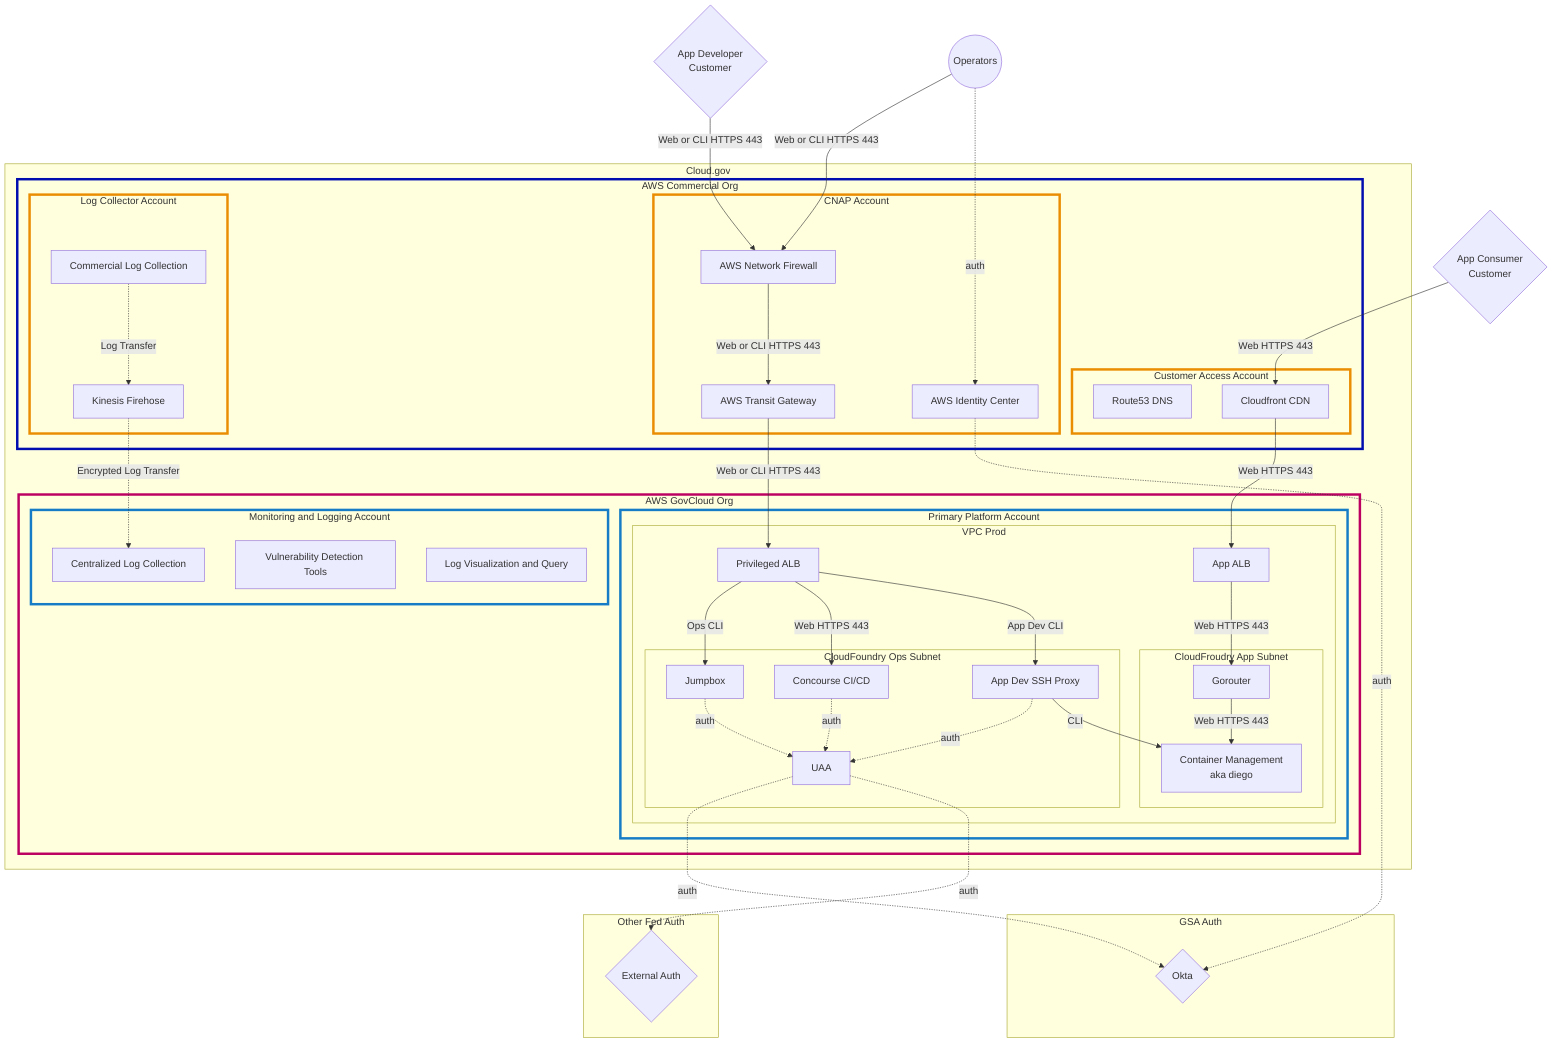 flowchart TD

%%style
classDef govAcctStyle stroke:#167CC5,stroke-width:4px
classDef comAcctStyle stroke:#ea8d02,stroke-width:4px
classDef govOrgStyle stroke:#bc0061,stroke-width:4px
classDef comOrgStyle stroke:#010daf,stroke-width:4px

%%External entities or services
appconsumer{App Consumer<br>Customer}
appdeveloper{App Developer<br>Customer}
operators((Operators))
subgraph gsaauth [GSA Auth]
  gsaokta{Okta}
end
subgraph Other Fed Auth
  extauth{External Auth}
end
%%Accreditation boundary
subgraph Cloud.gov
  subgraph awsComOrg [AWS Commercial Org]
    subgraph cnapAcct [CNAP Account]
      transit[AWS Transit Gateway]
      advfirewall[AWS Network Firewall]
      identitycentercom[AWS Identity Center]
    end
    class cnapAcct comAcctStyle
    subgraph cusAccAcct [Customer Access Account]
      route53[Route53 DNS]
      cloudfront[Cloudfront CDN]
    end
    class cusAccAcct comAcctStyle
    subgraph govLogCollAcct [Log Collector Account]
      kinesisfirehose[Kinesis Firehose]
      logollectioncom[Commercial Log Collection]
    end
    class govLogCollAcct comAcctStyle
  end
  class awsComOrg comOrgStyle
  subgraph awsGovOrg [AWS GovCloud Org]
      subgraph priPlatAcct [Primary Platform Account]
        subgraph VPC Prod
          privalb[Privileged ALB]
          appalbs[App ALB]
          subgraph CloudFoundry Ops Subnet
          uaa[UAA]
          jumpbox[Jumpbox]
          concourse[Concourse CI/CD]
          sshproxy[App Dev SSH Proxy]
          end
          subgraph CloudFroudry App Subnet
          gorouter[Gorouter]
          diego[Container Management<br>aka diego ]
          end
        end
      end
      class priPlatAcct govAcctStyle
      subgraph govMonAcct [Monitoring and Logging Account]
        logollectiongov[Centralized Log Collection]
        vulndetect[Vulnerability Detection Tools]
        logviz[Log Visualization and Query]
      end
      class govMonAcct govAcctStyle
  end
  class awsGovOrg govOrgStyle
end

%%Connections
cloudfront -- Web HTTPS 443 --> appalbs
appconsumer -- Web HTTPS 443 --> cloudfront
jumpbox -.auth.-> uaa
concourse -.auth.-> uaa
privalb -- Ops CLI --> jumpbox
privalb -- Web HTTPS 443 --> concourse
privalb -- App Dev CLI --> sshproxy
sshproxy-.auth.-> uaa
sshproxy -- CLI --> diego
operators -- Web or CLI HTTPS 443 --> advfirewall
advfirewall -- Web or CLI HTTPS 443 --> transit
transit -- Web or CLI HTTPS 443 --> privalb
appdeveloper -- Web or CLI HTTPS 443 --> advfirewall
appalbs -- Web HTTPS 443 --> gorouter
gorouter -- Web HTTPS 443 --> diego
kinesisfirehose -.Encrypted Log Transfer.-> logollectiongov
uaa -.auth.-> gsaokta
logollectioncom -.Log Transfer.->kinesisfirehose
operators -.auth.-> identitycentercom
identitycentercom -.auth.-> gsaokta
uaa -.auth.-> extauth